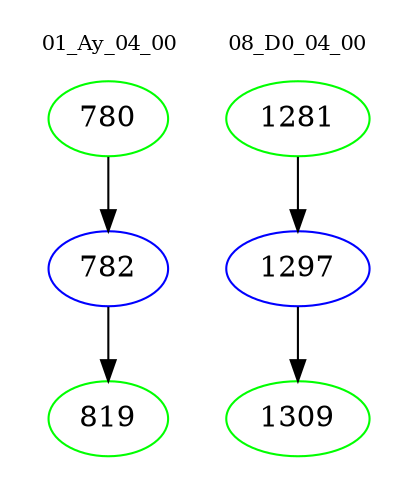 digraph{
subgraph cluster_0 {
color = white
label = "01_Ay_04_00";
fontsize=10;
T0_780 [label="780", color="green"]
T0_780 -> T0_782 [color="black"]
T0_782 [label="782", color="blue"]
T0_782 -> T0_819 [color="black"]
T0_819 [label="819", color="green"]
}
subgraph cluster_1 {
color = white
label = "08_D0_04_00";
fontsize=10;
T1_1281 [label="1281", color="green"]
T1_1281 -> T1_1297 [color="black"]
T1_1297 [label="1297", color="blue"]
T1_1297 -> T1_1309 [color="black"]
T1_1309 [label="1309", color="green"]
}
}
